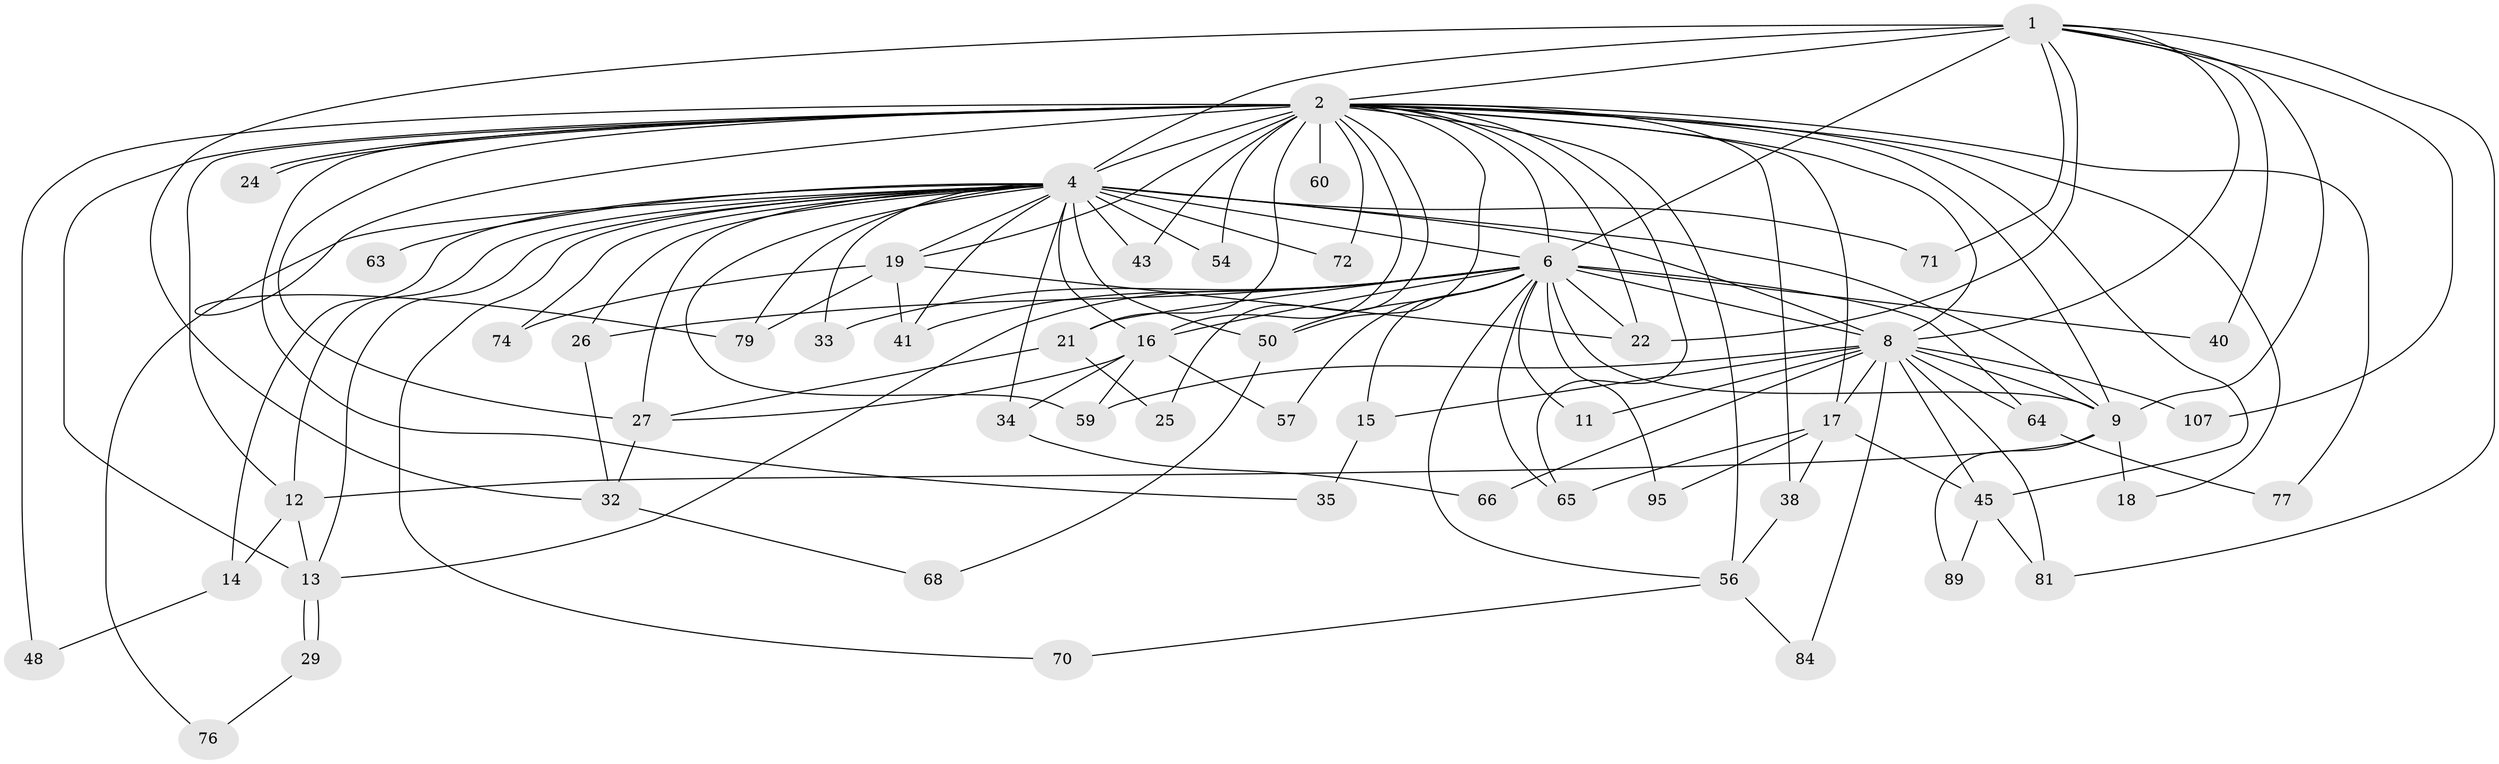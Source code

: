 // original degree distribution, {17: 0.00909090909090909, 27: 0.00909090909090909, 22: 0.00909090909090909, 21: 0.01818181818181818, 19: 0.00909090909090909, 29: 0.00909090909090909, 18: 0.00909090909090909, 16: 0.00909090909090909, 23: 0.00909090909090909, 2: 0.5545454545454546, 5: 0.05454545454545454, 9: 0.00909090909090909, 3: 0.17272727272727273, 6: 0.01818181818181818, 7: 0.00909090909090909, 4: 0.09090909090909091}
// Generated by graph-tools (version 1.1) at 2025/13/03/09/25 04:13:45]
// undirected, 55 vertices, 128 edges
graph export_dot {
graph [start="1"]
  node [color=gray90,style=filled];
  1 [super="+83"];
  2 [super="+88+92+69+3+85+80+28+30"];
  4 [super="+36+5+10+46+91+97+20+62+37+75"];
  6 [super="+82+23+93"];
  8;
  9 [super="+58"];
  11;
  12 [super="+73"];
  13 [super="+87+47+53"];
  14;
  15;
  16 [super="+51"];
  17;
  18;
  19 [super="+44"];
  21;
  22;
  24;
  25;
  26;
  27 [super="+42"];
  29;
  32 [super="+105"];
  33;
  34;
  35;
  38;
  40;
  41 [super="+101"];
  43;
  45 [super="+98"];
  48;
  50;
  54 [super="+67"];
  56 [super="+61"];
  57;
  59 [super="+104"];
  60;
  63;
  64;
  65 [super="+109"];
  66;
  68;
  70;
  71;
  72;
  74;
  76;
  77;
  79 [super="+86"];
  81 [super="+94"];
  84;
  89;
  95;
  107;
  1 -- 2 [weight=3];
  1 -- 4 [weight=4];
  1 -- 6 [weight=2];
  1 -- 8;
  1 -- 9;
  1 -- 22;
  1 -- 40;
  1 -- 71;
  1 -- 81;
  1 -- 107;
  1 -- 32;
  2 -- 4 [weight=14];
  2 -- 6 [weight=4];
  2 -- 8 [weight=3];
  2 -- 9 [weight=5];
  2 -- 17;
  2 -- 18;
  2 -- 19 [weight=2];
  2 -- 24;
  2 -- 24;
  2 -- 35;
  2 -- 56 [weight=2];
  2 -- 60 [weight=2];
  2 -- 72;
  2 -- 79;
  2 -- 38 [weight=2];
  2 -- 13 [weight=3];
  2 -- 65;
  2 -- 77;
  2 -- 16 [weight=2];
  2 -- 21;
  2 -- 25;
  2 -- 27;
  2 -- 43;
  2 -- 45;
  2 -- 48;
  2 -- 50;
  2 -- 12 [weight=2];
  2 -- 22;
  2 -- 54 [weight=2];
  4 -- 6 [weight=7];
  4 -- 8 [weight=4];
  4 -- 9 [weight=4];
  4 -- 26;
  4 -- 33;
  4 -- 50;
  4 -- 54;
  4 -- 63 [weight=2];
  4 -- 71;
  4 -- 13 [weight=2];
  4 -- 19;
  4 -- 70;
  4 -- 72;
  4 -- 12;
  4 -- 76;
  4 -- 14 [weight=3];
  4 -- 34;
  4 -- 41;
  4 -- 43;
  4 -- 59;
  4 -- 74;
  4 -- 79;
  4 -- 16;
  4 -- 27;
  6 -- 8 [weight=2];
  6 -- 9 [weight=2];
  6 -- 11;
  6 -- 13;
  6 -- 15;
  6 -- 21;
  6 -- 22;
  6 -- 26;
  6 -- 33;
  6 -- 50;
  6 -- 64;
  6 -- 65;
  6 -- 40;
  6 -- 57;
  6 -- 56;
  6 -- 95;
  6 -- 16;
  6 -- 41;
  8 -- 9;
  8 -- 11;
  8 -- 15;
  8 -- 17;
  8 -- 45;
  8 -- 64;
  8 -- 66;
  8 -- 84;
  8 -- 107;
  8 -- 81;
  8 -- 59;
  9 -- 12;
  9 -- 18;
  9 -- 89;
  12 -- 14;
  12 -- 13;
  13 -- 29;
  13 -- 29;
  14 -- 48;
  15 -- 35;
  16 -- 27;
  16 -- 34;
  16 -- 57;
  16 -- 59;
  17 -- 38;
  17 -- 95;
  17 -- 65;
  17 -- 45;
  19 -- 41;
  19 -- 74;
  19 -- 79;
  19 -- 22;
  21 -- 25;
  21 -- 27;
  26 -- 32;
  27 -- 32;
  29 -- 76;
  32 -- 68;
  34 -- 66;
  38 -- 56;
  45 -- 81;
  45 -- 89;
  50 -- 68;
  56 -- 84;
  56 -- 70;
  64 -- 77;
}
